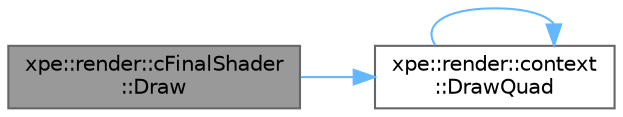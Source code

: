 digraph "xpe::render::cFinalShader::Draw"
{
 // LATEX_PDF_SIZE
  bgcolor="transparent";
  edge [fontname=Helvetica,fontsize=10,labelfontname=Helvetica,labelfontsize=10];
  node [fontname=Helvetica,fontsize=10,shape=box,height=0.2,width=0.4];
  rankdir="LR";
  Node1 [id="Node000001",label="xpe::render::cFinalShader\l::Draw",height=0.2,width=0.4,color="gray40", fillcolor="grey60", style="filled", fontcolor="black",tooltip=" "];
  Node1 -> Node2 [id="edge7_Node000001_Node000002",color="steelblue1",style="solid",tooltip=" "];
  Node2 [id="Node000002",label="xpe::render::context\l::DrawQuad",height=0.2,width=0.4,color="grey40", fillcolor="white", style="filled",URL="$namespacexpe_1_1render_1_1context.html#a87a2da77de2bea05f299145aa58d7ca5",tooltip=" "];
  Node2 -> Node2 [id="edge8_Node000002_Node000002",color="steelblue1",style="solid",tooltip=" "];
}
